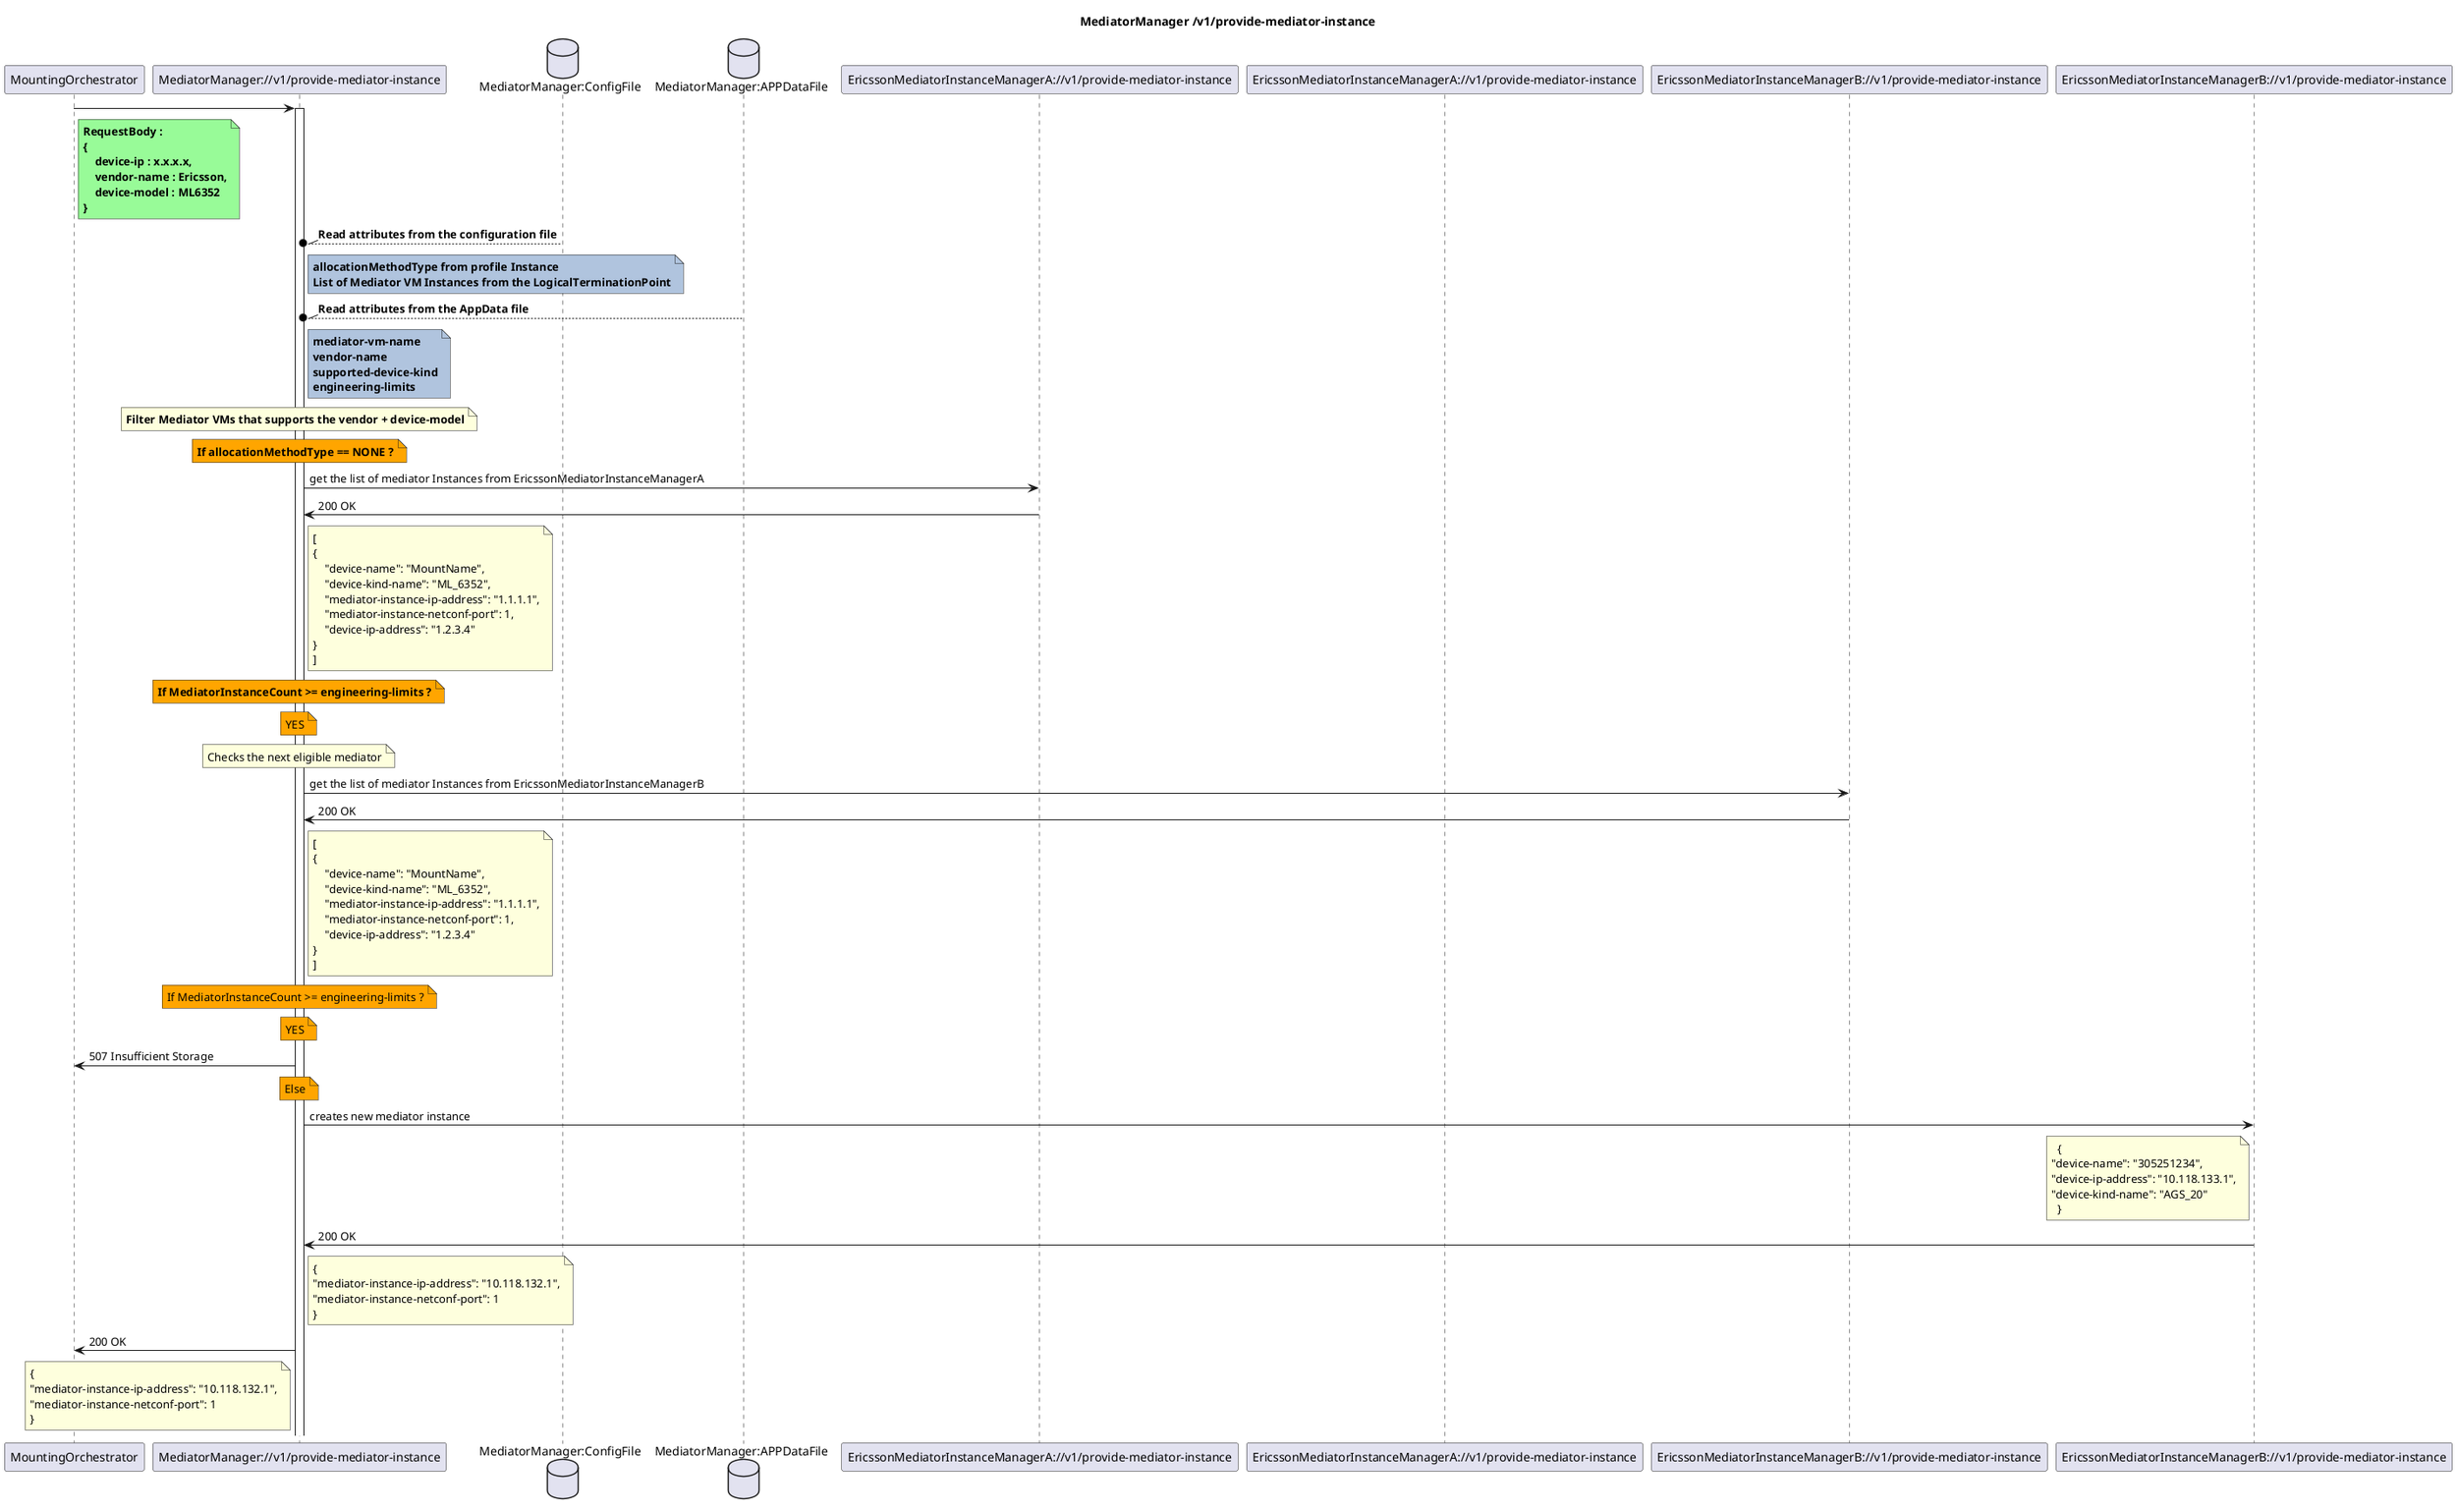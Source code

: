 @startuml MediatorManager
skinparam responseMessageBelowArrow true

title
MediatorManager /v1/provide-mediator-instance
end title

participant "MountingOrchestrator" as MO
participant "MediatorManager://v1/provide-mediator-instance" as MM
database "MediatorManager:ConfigFile" as Config
database "MediatorManager:APPDataFile" as AppData
participant "EricssonMediatorInstanceManagerA://v1/provide-mediator-instance" as MIMListA
participant "EricssonMediatorInstanceManagerA://v1/provide-mediator-instance" as MIMProvideA
participant "EricssonMediatorInstanceManagerB://v1/provide-mediator-instance" as MIMListB
participant "EricssonMediatorInstanceManagerB://v1/provide-mediator-instance" as MIMProvideB


MO -> MM : 
note right MO #PaleGreen
    <b>RequestBody : 
    <b>{
    <b>    device-ip : x.x.x.x,
    <b>    vendor-name : Ericsson,
    <b>    device-model : ML6352
    <b>}
  end note
activate MM

Config --\\o MM : <b>Read attributes from the configuration file
note right MM #LightSteelBlue
<b>allocationMethodType from profile Instance
<b>List of Mediator VM Instances from the LogicalTerminationPoint
end note

AppData --\\o MM : <b>Read attributes from the AppData file
note right MM #LightSteelBlue
<b>mediator-vm-name
<b>vendor-name
<b>supported-device-kind
<b>engineering-limits
end note

 
note over MM 
<b>Filter Mediator VMs that supports the vendor + device-model
end note
note over MM #orange
<b>If allocationMethodType == NONE ?
end note

MM -> MIMListA : get the list of mediator Instances from EricssonMediatorInstanceManagerA
MIMListA -> MM: 200 OK
  note right MM
    [
    {
        "device-name": "MountName",
        "device-kind-name": "ML_6352",
        "mediator-instance-ip-address": "1.1.1.1",
        "mediator-instance-netconf-port": 1,
        "device-ip-address": "1.2.3.4"
    }
    ]
  end note
  note over MM #orange
    <b>If MediatorInstanceCount >= engineering-limits ?
  end note
  note over MM #orange
    YES
  end note
  note over MM
    Checks the next eligible mediator
  end note

MM -> MIMListB : get the list of mediator Instances from EricssonMediatorInstanceManagerB
MIMListB -> MM : 200 OK
  note right MM
    [
    {
        "device-name": "MountName",
        "device-kind-name": "ML_6352",
        "mediator-instance-ip-address": "1.1.1.1",
        "mediator-instance-netconf-port": 1,
        "device-ip-address": "1.2.3.4"
    }
    ]
  end note
  note over MM #orange
    If MediatorInstanceCount >= engineering-limits ?
  end note
  note over MM #orange
    YES
  end note

MM -> MO : 507 Insufficient Storage
 
note over MM #orange
Else
end note

MM -> MIMProvideB : creates new mediator instance
  note left MIMProvideB
    {
  "device-name": "305251234",
  "device-ip-address": "10.118.133.1",
  "device-kind-name": "AGS_20"
    }
  end note

MIMProvideB ->  MM : 200 OK
    note right MM
    {
    "mediator-instance-ip-address": "10.118.132.1",
    "mediator-instance-netconf-port": 1
    }
    end note

MM -> MO : 200 OK
    note left MM
    {
    "mediator-instance-ip-address": "10.118.132.1",
    "mediator-instance-netconf-port": 1
    }
    end note

@enduml